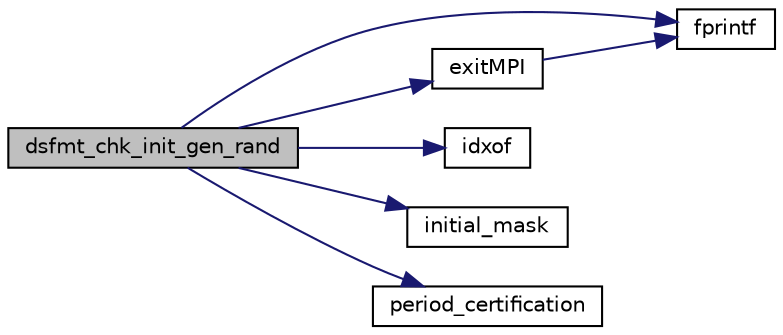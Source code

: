 digraph "dsfmt_chk_init_gen_rand"
{
 // INTERACTIVE_SVG=YES
  edge [fontname="Helvetica",fontsize="10",labelfontname="Helvetica",labelfontsize="10"];
  node [fontname="Helvetica",fontsize="10",shape=record];
  rankdir="LR";
  Node1 [label="dsfmt_chk_init_gen_rand",height=0.2,width=0.4,color="black", fillcolor="grey75", style="filled", fontcolor="black"];
  Node1 -> Node2 [color="midnightblue",fontsize="10",style="solid",fontname="Helvetica"];
  Node2 [label="fprintf",height=0.2,width=0.4,color="black", fillcolor="white", style="filled",URL="$xfreemem__large_8c.html#a5c1bb0da45eec945c4cc3233c7d8427e"];
  Node1 -> Node3 [color="midnightblue",fontsize="10",style="solid",fontname="Helvetica"];
  Node3 [label="exitMPI",height=0.2,width=0.4,color="black", fillcolor="white", style="filled",URL="$wrapper_m_p_i_8h.html#ae0504dbbe2857fc4f3c84ef0b7bc45ed"];
  Node3 -> Node2 [color="midnightblue",fontsize="10",style="solid",fontname="Helvetica"];
  Node1 -> Node4 [color="midnightblue",fontsize="10",style="solid",fontname="Helvetica"];
  Node4 [label="idxof",height=0.2,width=0.4,color="black", fillcolor="white", style="filled",URL="$d_s_f_m_t_8c.html#a6ceeab85133c3fd7ec95aa85523ff544"];
  Node1 -> Node5 [color="midnightblue",fontsize="10",style="solid",fontname="Helvetica"];
  Node5 [label="initial_mask",height=0.2,width=0.4,color="black", fillcolor="white", style="filled",URL="$d_s_f_m_t_8c.html#a95a1673e2b7b3a48a7eab8fa19e18e1d"];
  Node1 -> Node6 [color="midnightblue",fontsize="10",style="solid",fontname="Helvetica"];
  Node6 [label="period_certification",height=0.2,width=0.4,color="black", fillcolor="white", style="filled",URL="$d_s_f_m_t_8c.html#a8c0334eb83e12d16f2cfe48929114e44"];
}
